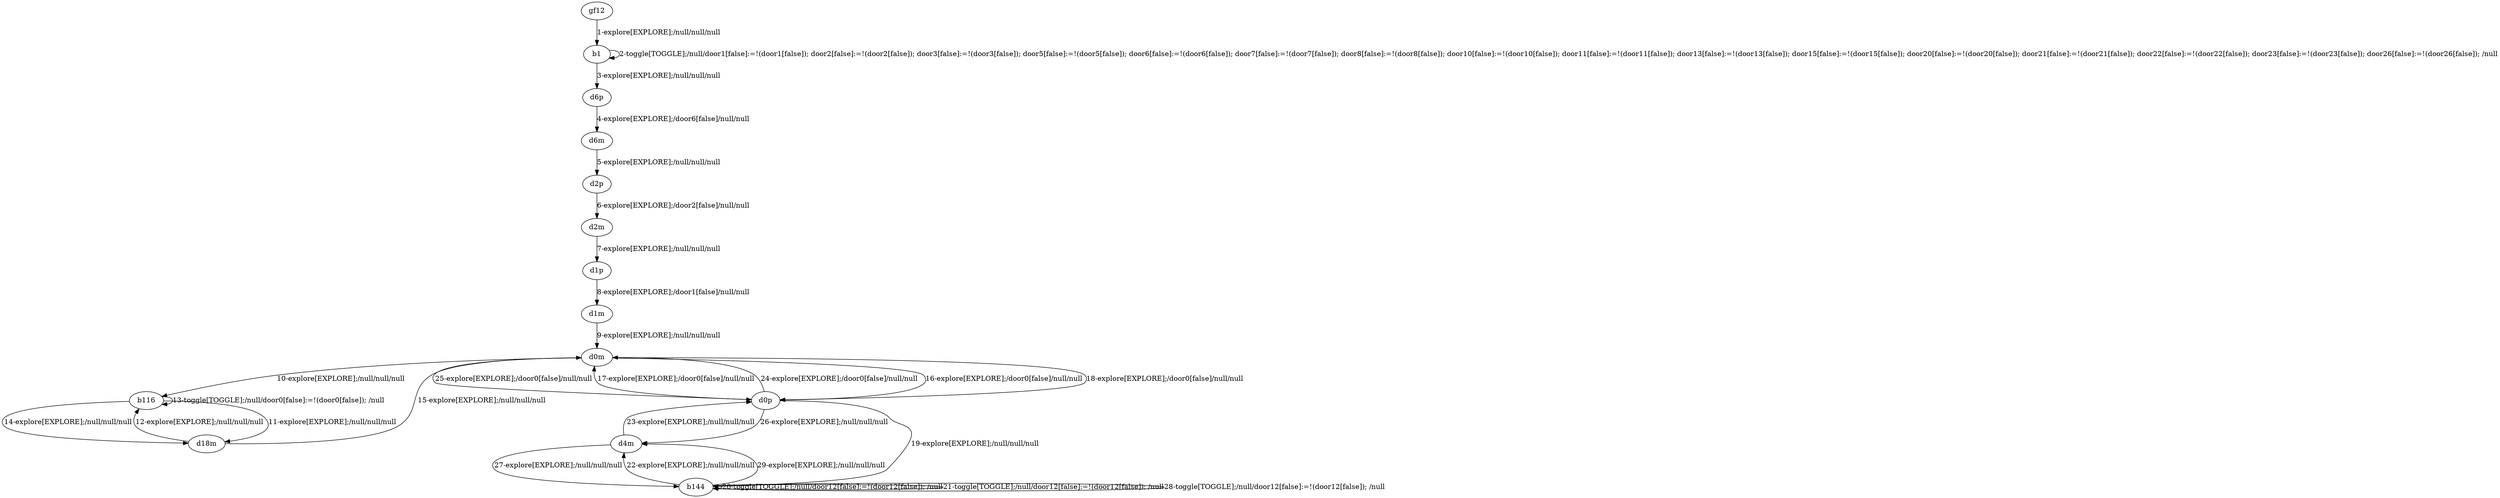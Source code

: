 # Total number of goals covered by this test: 1
# d4m --> d0p

digraph g {
"gf12" -> "b1" [label = "1-explore[EXPLORE];/null/null/null"];
"b1" -> "b1" [label = "2-toggle[TOGGLE];/null/door1[false]:=!(door1[false]); door2[false]:=!(door2[false]); door3[false]:=!(door3[false]); door5[false]:=!(door5[false]); door6[false]:=!(door6[false]); door7[false]:=!(door7[false]); door8[false]:=!(door8[false]); door10[false]:=!(door10[false]); door11[false]:=!(door11[false]); door13[false]:=!(door13[false]); door15[false]:=!(door15[false]); door20[false]:=!(door20[false]); door21[false]:=!(door21[false]); door22[false]:=!(door22[false]); door23[false]:=!(door23[false]); door26[false]:=!(door26[false]); /null"];
"b1" -> "d6p" [label = "3-explore[EXPLORE];/null/null/null"];
"d6p" -> "d6m" [label = "4-explore[EXPLORE];/door6[false]/null/null"];
"d6m" -> "d2p" [label = "5-explore[EXPLORE];/null/null/null"];
"d2p" -> "d2m" [label = "6-explore[EXPLORE];/door2[false]/null/null"];
"d2m" -> "d1p" [label = "7-explore[EXPLORE];/null/null/null"];
"d1p" -> "d1m" [label = "8-explore[EXPLORE];/door1[false]/null/null"];
"d1m" -> "d0m" [label = "9-explore[EXPLORE];/null/null/null"];
"d0m" -> "b116" [label = "10-explore[EXPLORE];/null/null/null"];
"b116" -> "d18m" [label = "11-explore[EXPLORE];/null/null/null"];
"d18m" -> "b116" [label = "12-explore[EXPLORE];/null/null/null"];
"b116" -> "b116" [label = "13-toggle[TOGGLE];/null/door0[false]:=!(door0[false]); /null"];
"b116" -> "d18m" [label = "14-explore[EXPLORE];/null/null/null"];
"d18m" -> "d0m" [label = "15-explore[EXPLORE];/null/null/null"];
"d0m" -> "d0p" [label = "16-explore[EXPLORE];/door0[false]/null/null"];
"d0p" -> "d0m" [label = "17-explore[EXPLORE];/door0[false]/null/null"];
"d0m" -> "d0p" [label = "18-explore[EXPLORE];/door0[false]/null/null"];
"d0p" -> "b144" [label = "19-explore[EXPLORE];/null/null/null"];
"b144" -> "b144" [label = "20-toggle[TOGGLE];/null/door12[false]:=!(door12[false]); /null"];
"b144" -> "b144" [label = "21-toggle[TOGGLE];/null/door12[false]:=!(door12[false]); /null"];
"b144" -> "d4m" [label = "22-explore[EXPLORE];/null/null/null"];
"d4m" -> "d0p" [label = "23-explore[EXPLORE];/null/null/null"];
"d0p" -> "d0m" [label = "24-explore[EXPLORE];/door0[false]/null/null"];
"d0m" -> "d0p" [label = "25-explore[EXPLORE];/door0[false]/null/null"];
"d0p" -> "d4m" [label = "26-explore[EXPLORE];/null/null/null"];
"d4m" -> "b144" [label = "27-explore[EXPLORE];/null/null/null"];
"b144" -> "b144" [label = "28-toggle[TOGGLE];/null/door12[false]:=!(door12[false]); /null"];
"b144" -> "d4m" [label = "29-explore[EXPLORE];/null/null/null"];
}